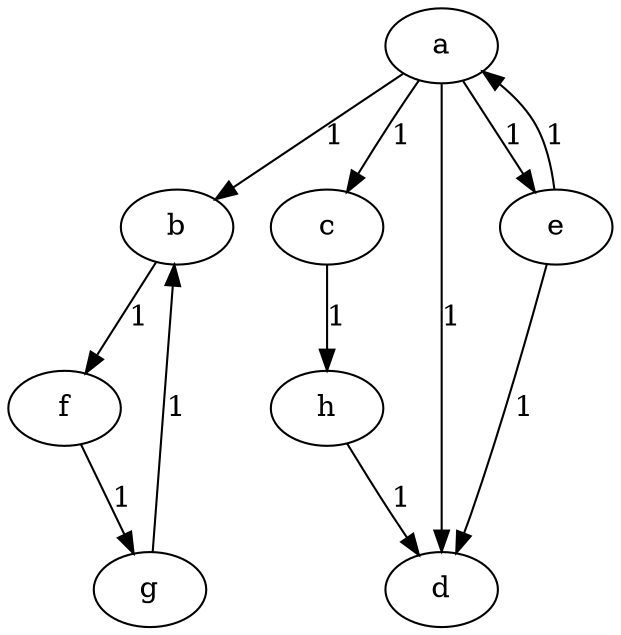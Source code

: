 digraph {
    0 [ label = "a" ]
    1 [ label = "b" ]
    2 [ label = "c" ]
    3 [ label = "d" ]
    4 [ label = "e" ]
    5 [ label = "f" ]
    6 [ label = "g" ]
    7 [ label = "h" ]
    0 -> 1 [ label = "1" ]
    0 -> 2 [ label = "1" ]
    0 -> 3 [ label = "1" ]
    0 -> 4 [ label = "1" ]
    4 -> 3 [ label = "1" ]
    4 -> 0 [ label = "1" ]
    1 -> 5 [ label = "1" ]
    2 -> 7 [ label = "1" ]
    7 -> 3 [ label = "1" ]
    5 -> 6 [ label = "1" ]
    6 -> 1 [ label = "1" ]
}

